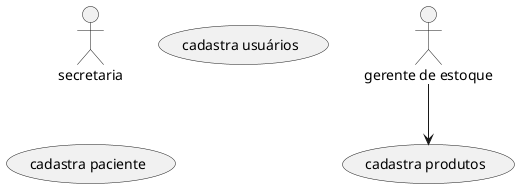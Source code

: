 @startuml

actor secretaria
actor "gerente de estoque"

(cadastra usuários)
(cadastra paciente)
"gerente de estoque" --> (cadastra produtos)

@enduml
